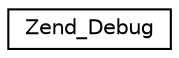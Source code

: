 digraph G
{
  edge [fontname="Helvetica",fontsize="10",labelfontname="Helvetica",labelfontsize="10"];
  node [fontname="Helvetica",fontsize="10",shape=record];
  rankdir="LR";
  Node1 [label="Zend_Debug",height=0.2,width=0.4,color="black", fillcolor="white", style="filled",URL="$class_zend___debug.html"];
}

